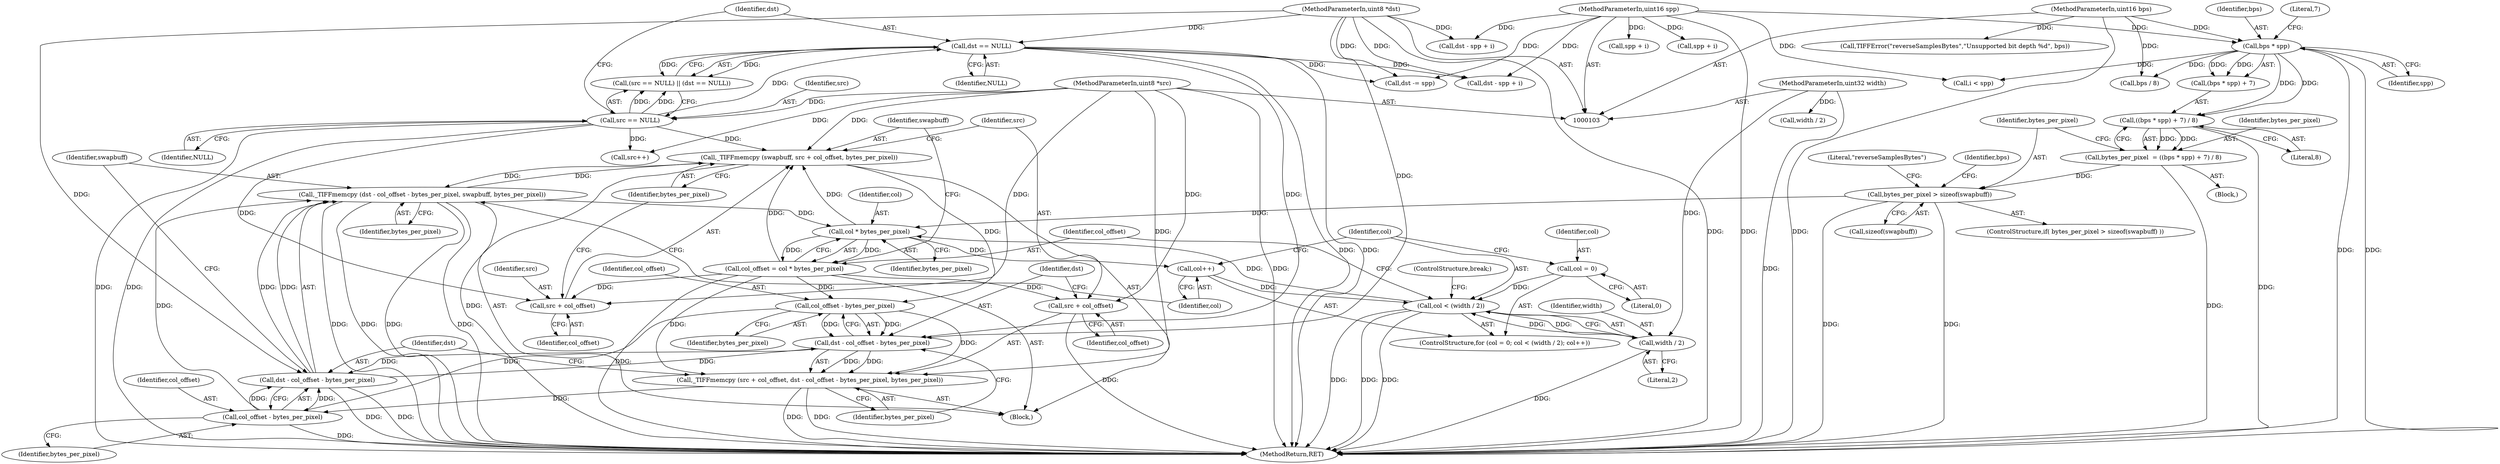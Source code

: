 digraph "0_libtiff_83a4b92815ea04969d494416eaae3d4c6b338e4a#diff-c8b4b355f9b5c06d585b23138e1c185f_6@API" {
"1000176" [label="(Call,_TIFFmemcpy (swapbuff, src + col_offset, bytes_per_pixel))"];
"1000192" [label="(Call,_TIFFmemcpy (dst - col_offset - bytes_per_pixel, swapbuff, bytes_per_pixel))"];
"1000193" [label="(Call,dst - col_offset - bytes_per_pixel)"];
"1000186" [label="(Call,dst - col_offset - bytes_per_pixel)"];
"1000121" [label="(Call,dst == NULL)"];
"1000108" [label="(MethodParameterIn,uint8 *dst)"];
"1000118" [label="(Call,src == NULL)"];
"1000107" [label="(MethodParameterIn,uint8 *src)"];
"1000188" [label="(Call,col_offset - bytes_per_pixel)"];
"1000171" [label="(Call,col_offset = col * bytes_per_pixel)"];
"1000173" [label="(Call,col * bytes_per_pixel)"];
"1000163" [label="(Call,col < (width / 2))"];
"1000168" [label="(Call,col++)"];
"1000160" [label="(Call,col = 0)"];
"1000165" [label="(Call,width / 2)"];
"1000106" [label="(MethodParameterIn,uint32 width)"];
"1000140" [label="(Call,bytes_per_pixel > sizeof(swapbuff))"];
"1000130" [label="(Call,bytes_per_pixel  = ((bps * spp) + 7) / 8)"];
"1000132" [label="(Call,((bps * spp) + 7) / 8)"];
"1000134" [label="(Call,bps * spp)"];
"1000105" [label="(MethodParameterIn,uint16 bps)"];
"1000104" [label="(MethodParameterIn,uint16 spp)"];
"1000176" [label="(Call,_TIFFmemcpy (swapbuff, src + col_offset, bytes_per_pixel))"];
"1000195" [label="(Call,col_offset - bytes_per_pixel)"];
"1000182" [label="(Call,_TIFFmemcpy (src + col_offset, dst - col_offset - bytes_per_pixel, bytes_per_pixel))"];
"1000178" [label="(Call,src + col_offset)"];
"1000183" [label="(Call,src + col_offset)"];
"1000108" [label="(MethodParameterIn,uint8 *dst)"];
"1000189" [label="(Identifier,col_offset)"];
"1000130" [label="(Call,bytes_per_pixel  = ((bps * spp) + 7) / 8)"];
"1000184" [label="(Identifier,src)"];
"1000142" [label="(Call,sizeof(swapbuff))"];
"1000109" [label="(Block,)"];
"1000117" [label="(Call,(src == NULL) || (dst == NULL))"];
"1000138" [label="(Literal,8)"];
"1000106" [label="(MethodParameterIn,uint32 width)"];
"1000199" [label="(Identifier,bytes_per_pixel)"];
"1000170" [label="(Block,)"];
"1000182" [label="(Call,_TIFFmemcpy (src + col_offset, dst - col_offset - bytes_per_pixel, bytes_per_pixel))"];
"1000163" [label="(Call,col < (width / 2))"];
"1000235" [label="(Call,spp + i)"];
"1000151" [label="(Call,bps / 8)"];
"1000179" [label="(Identifier,src)"];
"1000242" [label="(Call,spp + i)"];
"1000197" [label="(Identifier,bytes_per_pixel)"];
"1000136" [label="(Identifier,spp)"];
"1000167" [label="(Literal,2)"];
"1000120" [label="(Identifier,NULL)"];
"1000251" [label="(Call,TIFFError(\"reverseSamplesBytes\",\"Unsupported bit depth %d\", bps))"];
"1000180" [label="(Identifier,col_offset)"];
"1000194" [label="(Identifier,dst)"];
"1000166" [label="(Identifier,width)"];
"1000196" [label="(Identifier,col_offset)"];
"1000119" [label="(Identifier,src)"];
"1000174" [label="(Identifier,col)"];
"1000240" [label="(Call,dst - spp + i)"];
"1000133" [label="(Call,(bps * spp) + 7)"];
"1000178" [label="(Call,src + col_offset)"];
"1000118" [label="(Call,src == NULL)"];
"1000140" [label="(Call,bytes_per_pixel > sizeof(swapbuff))"];
"1000193" [label="(Call,dst - col_offset - bytes_per_pixel)"];
"1000141" [label="(Identifier,bytes_per_pixel)"];
"1000230" [label="(Call,src++)"];
"1000135" [label="(Identifier,bps)"];
"1000173" [label="(Call,col * bytes_per_pixel)"];
"1000191" [label="(Identifier,bytes_per_pixel)"];
"1000123" [label="(Identifier,NULL)"];
"1000190" [label="(Identifier,bytes_per_pixel)"];
"1000186" [label="(Call,dst - col_offset - bytes_per_pixel)"];
"1000208" [label="(Call,width / 2)"];
"1000137" [label="(Literal,7)"];
"1000176" [label="(Call,_TIFFmemcpy (swapbuff, src + col_offset, bytes_per_pixel))"];
"1000187" [label="(Identifier,dst)"];
"1000168" [label="(Call,col++)"];
"1000152" [label="(Identifier,bps)"];
"1000131" [label="(Identifier,bytes_per_pixel)"];
"1000200" [label="(ControlStructure,break;)"];
"1000159" [label="(ControlStructure,for (col = 0; col < (width / 2); col++))"];
"1000246" [label="(Call,dst -= spp)"];
"1000165" [label="(Call,width / 2)"];
"1000175" [label="(Identifier,bytes_per_pixel)"];
"1000198" [label="(Identifier,swapbuff)"];
"1000259" [label="(MethodReturn,RET)"];
"1000192" [label="(Call,_TIFFmemcpy (dst - col_offset - bytes_per_pixel, swapbuff, bytes_per_pixel))"];
"1000183" [label="(Call,src + col_offset)"];
"1000195" [label="(Call,col_offset - bytes_per_pixel)"];
"1000172" [label="(Identifier,col_offset)"];
"1000161" [label="(Identifier,col)"];
"1000218" [label="(Call,i < spp)"];
"1000107" [label="(MethodParameterIn,uint8 *src)"];
"1000185" [label="(Identifier,col_offset)"];
"1000181" [label="(Identifier,bytes_per_pixel)"];
"1000134" [label="(Call,bps * spp)"];
"1000177" [label="(Identifier,swapbuff)"];
"1000233" [label="(Call,dst - spp + i)"];
"1000171" [label="(Call,col_offset = col * bytes_per_pixel)"];
"1000169" [label="(Identifier,col)"];
"1000122" [label="(Identifier,dst)"];
"1000164" [label="(Identifier,col)"];
"1000160" [label="(Call,col = 0)"];
"1000162" [label="(Literal,0)"];
"1000139" [label="(ControlStructure,if( bytes_per_pixel > sizeof(swapbuff) ))"];
"1000146" [label="(Literal,\"reverseSamplesBytes\")"];
"1000104" [label="(MethodParameterIn,uint16 spp)"];
"1000132" [label="(Call,((bps * spp) + 7) / 8)"];
"1000105" [label="(MethodParameterIn,uint16 bps)"];
"1000121" [label="(Call,dst == NULL)"];
"1000188" [label="(Call,col_offset - bytes_per_pixel)"];
"1000176" -> "1000170"  [label="AST: "];
"1000176" -> "1000181"  [label="CFG: "];
"1000177" -> "1000176"  [label="AST: "];
"1000178" -> "1000176"  [label="AST: "];
"1000181" -> "1000176"  [label="AST: "];
"1000184" -> "1000176"  [label="CFG: "];
"1000176" -> "1000259"  [label="DDG: "];
"1000192" -> "1000176"  [label="DDG: "];
"1000118" -> "1000176"  [label="DDG: "];
"1000107" -> "1000176"  [label="DDG: "];
"1000171" -> "1000176"  [label="DDG: "];
"1000173" -> "1000176"  [label="DDG: "];
"1000176" -> "1000188"  [label="DDG: "];
"1000176" -> "1000192"  [label="DDG: "];
"1000192" -> "1000170"  [label="AST: "];
"1000192" -> "1000199"  [label="CFG: "];
"1000193" -> "1000192"  [label="AST: "];
"1000198" -> "1000192"  [label="AST: "];
"1000199" -> "1000192"  [label="AST: "];
"1000169" -> "1000192"  [label="CFG: "];
"1000192" -> "1000259"  [label="DDG: "];
"1000192" -> "1000259"  [label="DDG: "];
"1000192" -> "1000259"  [label="DDG: "];
"1000192" -> "1000259"  [label="DDG: "];
"1000192" -> "1000173"  [label="DDG: "];
"1000193" -> "1000192"  [label="DDG: "];
"1000193" -> "1000192"  [label="DDG: "];
"1000195" -> "1000192"  [label="DDG: "];
"1000193" -> "1000195"  [label="CFG: "];
"1000194" -> "1000193"  [label="AST: "];
"1000195" -> "1000193"  [label="AST: "];
"1000198" -> "1000193"  [label="CFG: "];
"1000193" -> "1000259"  [label="DDG: "];
"1000193" -> "1000259"  [label="DDG: "];
"1000193" -> "1000186"  [label="DDG: "];
"1000186" -> "1000193"  [label="DDG: "];
"1000108" -> "1000193"  [label="DDG: "];
"1000195" -> "1000193"  [label="DDG: "];
"1000195" -> "1000193"  [label="DDG: "];
"1000186" -> "1000182"  [label="AST: "];
"1000186" -> "1000188"  [label="CFG: "];
"1000187" -> "1000186"  [label="AST: "];
"1000188" -> "1000186"  [label="AST: "];
"1000191" -> "1000186"  [label="CFG: "];
"1000186" -> "1000182"  [label="DDG: "];
"1000186" -> "1000182"  [label="DDG: "];
"1000121" -> "1000186"  [label="DDG: "];
"1000108" -> "1000186"  [label="DDG: "];
"1000188" -> "1000186"  [label="DDG: "];
"1000188" -> "1000186"  [label="DDG: "];
"1000121" -> "1000117"  [label="AST: "];
"1000121" -> "1000123"  [label="CFG: "];
"1000122" -> "1000121"  [label="AST: "];
"1000123" -> "1000121"  [label="AST: "];
"1000117" -> "1000121"  [label="CFG: "];
"1000121" -> "1000259"  [label="DDG: "];
"1000121" -> "1000259"  [label="DDG: "];
"1000121" -> "1000117"  [label="DDG: "];
"1000121" -> "1000117"  [label="DDG: "];
"1000108" -> "1000121"  [label="DDG: "];
"1000118" -> "1000121"  [label="DDG: "];
"1000121" -> "1000233"  [label="DDG: "];
"1000121" -> "1000246"  [label="DDG: "];
"1000108" -> "1000103"  [label="AST: "];
"1000108" -> "1000259"  [label="DDG: "];
"1000108" -> "1000233"  [label="DDG: "];
"1000108" -> "1000240"  [label="DDG: "];
"1000108" -> "1000246"  [label="DDG: "];
"1000118" -> "1000117"  [label="AST: "];
"1000118" -> "1000120"  [label="CFG: "];
"1000119" -> "1000118"  [label="AST: "];
"1000120" -> "1000118"  [label="AST: "];
"1000122" -> "1000118"  [label="CFG: "];
"1000117" -> "1000118"  [label="CFG: "];
"1000118" -> "1000259"  [label="DDG: "];
"1000118" -> "1000259"  [label="DDG: "];
"1000118" -> "1000117"  [label="DDG: "];
"1000118" -> "1000117"  [label="DDG: "];
"1000107" -> "1000118"  [label="DDG: "];
"1000118" -> "1000178"  [label="DDG: "];
"1000118" -> "1000230"  [label="DDG: "];
"1000107" -> "1000103"  [label="AST: "];
"1000107" -> "1000259"  [label="DDG: "];
"1000107" -> "1000178"  [label="DDG: "];
"1000107" -> "1000182"  [label="DDG: "];
"1000107" -> "1000183"  [label="DDG: "];
"1000107" -> "1000230"  [label="DDG: "];
"1000188" -> "1000190"  [label="CFG: "];
"1000189" -> "1000188"  [label="AST: "];
"1000190" -> "1000188"  [label="AST: "];
"1000171" -> "1000188"  [label="DDG: "];
"1000188" -> "1000182"  [label="DDG: "];
"1000188" -> "1000195"  [label="DDG: "];
"1000171" -> "1000170"  [label="AST: "];
"1000171" -> "1000173"  [label="CFG: "];
"1000172" -> "1000171"  [label="AST: "];
"1000173" -> "1000171"  [label="AST: "];
"1000177" -> "1000171"  [label="CFG: "];
"1000171" -> "1000259"  [label="DDG: "];
"1000173" -> "1000171"  [label="DDG: "];
"1000173" -> "1000171"  [label="DDG: "];
"1000171" -> "1000178"  [label="DDG: "];
"1000171" -> "1000182"  [label="DDG: "];
"1000171" -> "1000183"  [label="DDG: "];
"1000173" -> "1000175"  [label="CFG: "];
"1000174" -> "1000173"  [label="AST: "];
"1000175" -> "1000173"  [label="AST: "];
"1000173" -> "1000168"  [label="DDG: "];
"1000163" -> "1000173"  [label="DDG: "];
"1000140" -> "1000173"  [label="DDG: "];
"1000163" -> "1000159"  [label="AST: "];
"1000163" -> "1000165"  [label="CFG: "];
"1000164" -> "1000163"  [label="AST: "];
"1000165" -> "1000163"  [label="AST: "];
"1000172" -> "1000163"  [label="CFG: "];
"1000200" -> "1000163"  [label="CFG: "];
"1000163" -> "1000259"  [label="DDG: "];
"1000163" -> "1000259"  [label="DDG: "];
"1000163" -> "1000259"  [label="DDG: "];
"1000168" -> "1000163"  [label="DDG: "];
"1000160" -> "1000163"  [label="DDG: "];
"1000165" -> "1000163"  [label="DDG: "];
"1000165" -> "1000163"  [label="DDG: "];
"1000168" -> "1000159"  [label="AST: "];
"1000168" -> "1000169"  [label="CFG: "];
"1000169" -> "1000168"  [label="AST: "];
"1000164" -> "1000168"  [label="CFG: "];
"1000160" -> "1000159"  [label="AST: "];
"1000160" -> "1000162"  [label="CFG: "];
"1000161" -> "1000160"  [label="AST: "];
"1000162" -> "1000160"  [label="AST: "];
"1000164" -> "1000160"  [label="CFG: "];
"1000165" -> "1000167"  [label="CFG: "];
"1000166" -> "1000165"  [label="AST: "];
"1000167" -> "1000165"  [label="AST: "];
"1000165" -> "1000259"  [label="DDG: "];
"1000106" -> "1000165"  [label="DDG: "];
"1000106" -> "1000103"  [label="AST: "];
"1000106" -> "1000259"  [label="DDG: "];
"1000106" -> "1000208"  [label="DDG: "];
"1000140" -> "1000139"  [label="AST: "];
"1000140" -> "1000142"  [label="CFG: "];
"1000141" -> "1000140"  [label="AST: "];
"1000142" -> "1000140"  [label="AST: "];
"1000146" -> "1000140"  [label="CFG: "];
"1000152" -> "1000140"  [label="CFG: "];
"1000140" -> "1000259"  [label="DDG: "];
"1000140" -> "1000259"  [label="DDG: "];
"1000130" -> "1000140"  [label="DDG: "];
"1000130" -> "1000109"  [label="AST: "];
"1000130" -> "1000132"  [label="CFG: "];
"1000131" -> "1000130"  [label="AST: "];
"1000132" -> "1000130"  [label="AST: "];
"1000141" -> "1000130"  [label="CFG: "];
"1000130" -> "1000259"  [label="DDG: "];
"1000132" -> "1000130"  [label="DDG: "];
"1000132" -> "1000130"  [label="DDG: "];
"1000132" -> "1000138"  [label="CFG: "];
"1000133" -> "1000132"  [label="AST: "];
"1000138" -> "1000132"  [label="AST: "];
"1000132" -> "1000259"  [label="DDG: "];
"1000134" -> "1000132"  [label="DDG: "];
"1000134" -> "1000132"  [label="DDG: "];
"1000134" -> "1000133"  [label="AST: "];
"1000134" -> "1000136"  [label="CFG: "];
"1000135" -> "1000134"  [label="AST: "];
"1000136" -> "1000134"  [label="AST: "];
"1000137" -> "1000134"  [label="CFG: "];
"1000134" -> "1000259"  [label="DDG: "];
"1000134" -> "1000259"  [label="DDG: "];
"1000134" -> "1000133"  [label="DDG: "];
"1000134" -> "1000133"  [label="DDG: "];
"1000105" -> "1000134"  [label="DDG: "];
"1000104" -> "1000134"  [label="DDG: "];
"1000134" -> "1000151"  [label="DDG: "];
"1000134" -> "1000218"  [label="DDG: "];
"1000105" -> "1000103"  [label="AST: "];
"1000105" -> "1000259"  [label="DDG: "];
"1000105" -> "1000151"  [label="DDG: "];
"1000105" -> "1000251"  [label="DDG: "];
"1000104" -> "1000103"  [label="AST: "];
"1000104" -> "1000259"  [label="DDG: "];
"1000104" -> "1000218"  [label="DDG: "];
"1000104" -> "1000233"  [label="DDG: "];
"1000104" -> "1000235"  [label="DDG: "];
"1000104" -> "1000240"  [label="DDG: "];
"1000104" -> "1000242"  [label="DDG: "];
"1000104" -> "1000246"  [label="DDG: "];
"1000195" -> "1000197"  [label="CFG: "];
"1000196" -> "1000195"  [label="AST: "];
"1000197" -> "1000195"  [label="AST: "];
"1000195" -> "1000259"  [label="DDG: "];
"1000182" -> "1000195"  [label="DDG: "];
"1000182" -> "1000170"  [label="AST: "];
"1000182" -> "1000191"  [label="CFG: "];
"1000183" -> "1000182"  [label="AST: "];
"1000191" -> "1000182"  [label="AST: "];
"1000194" -> "1000182"  [label="CFG: "];
"1000182" -> "1000259"  [label="DDG: "];
"1000182" -> "1000259"  [label="DDG: "];
"1000178" -> "1000180"  [label="CFG: "];
"1000179" -> "1000178"  [label="AST: "];
"1000180" -> "1000178"  [label="AST: "];
"1000181" -> "1000178"  [label="CFG: "];
"1000183" -> "1000185"  [label="CFG: "];
"1000184" -> "1000183"  [label="AST: "];
"1000185" -> "1000183"  [label="AST: "];
"1000187" -> "1000183"  [label="CFG: "];
"1000183" -> "1000259"  [label="DDG: "];
}
